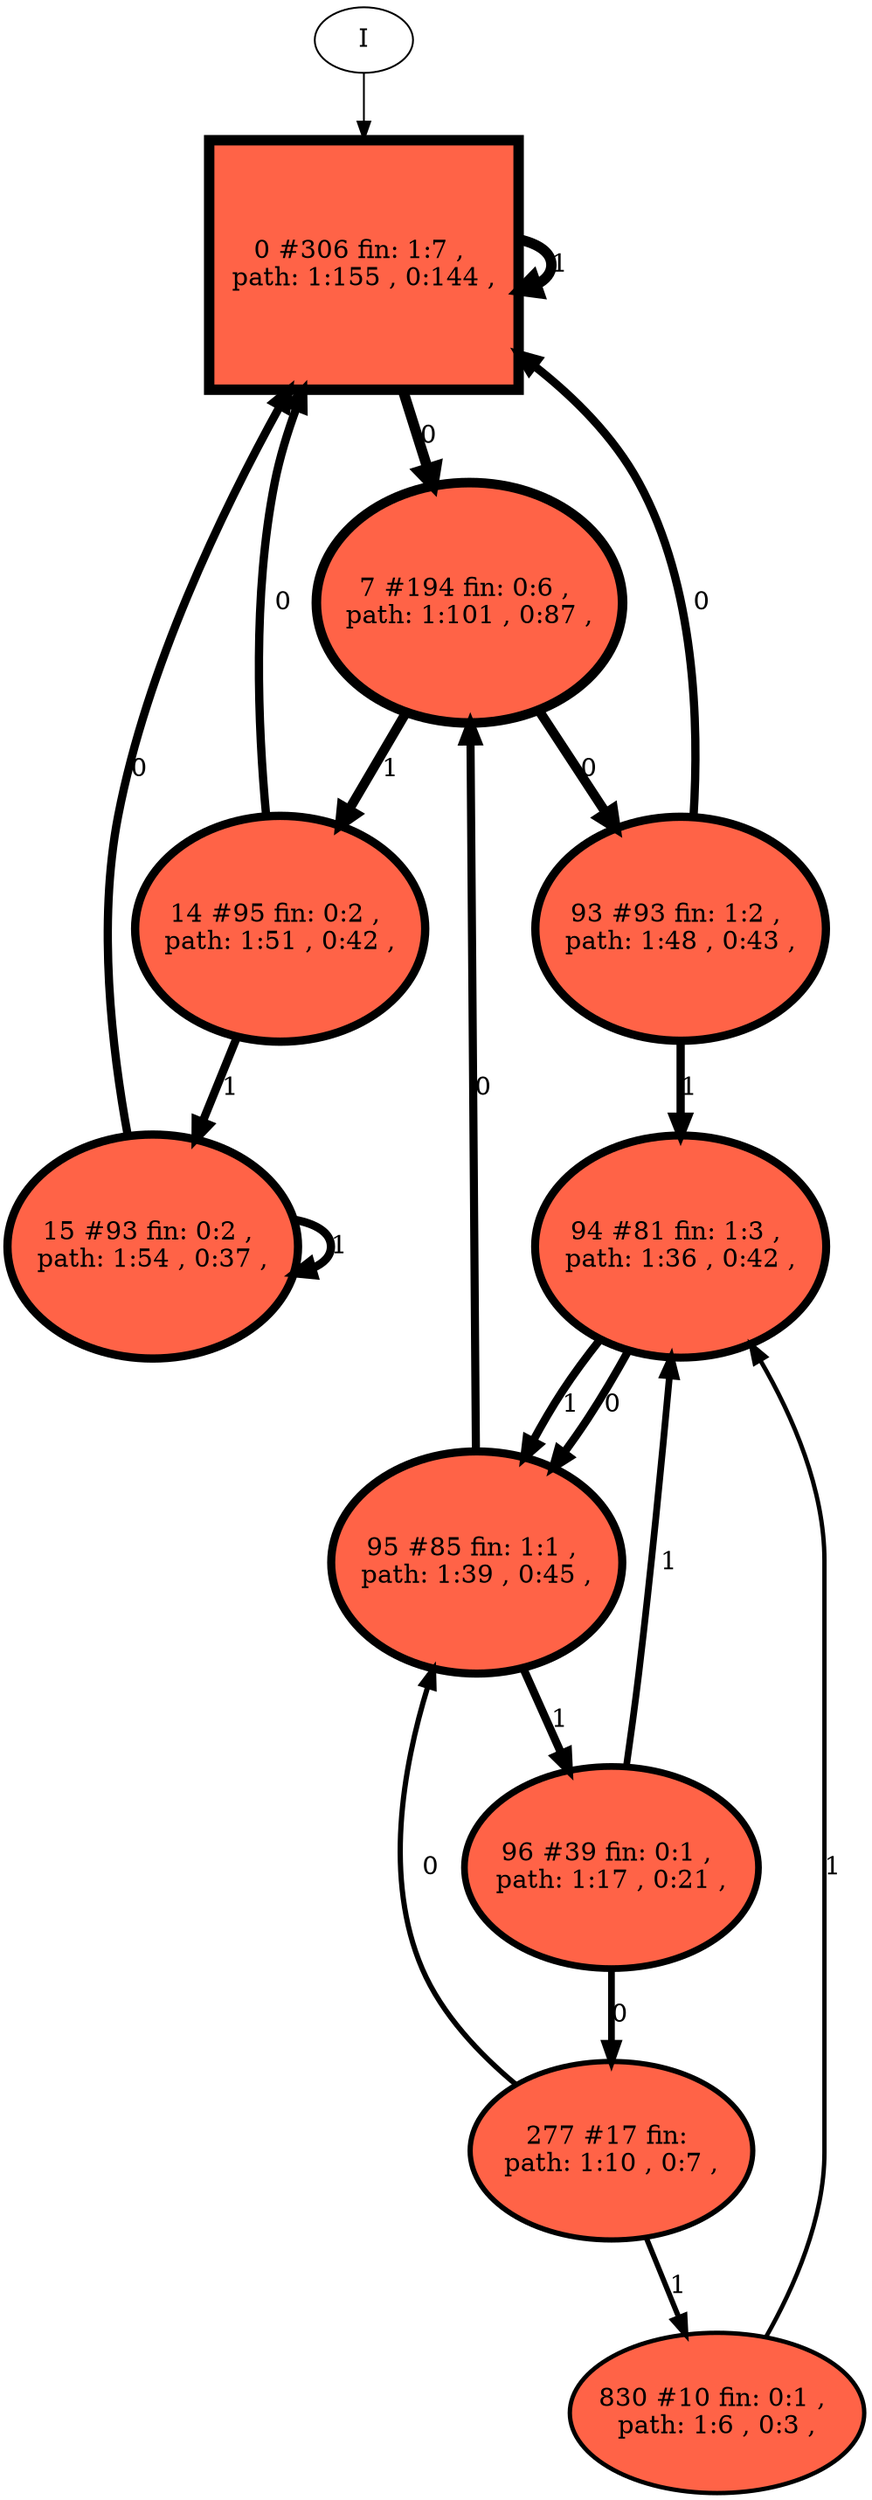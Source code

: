 // produced with flexfringe // 
digraph DFA {
	0 [label="root" shape=box];
		I -> 0;
	0 [ label="0 #306 fin: 1:7 , 
 path: 1:155 , 0:144 , " , style=filled, fillcolor="tomato", width=1.90611, height=1.90611, penwidth=5.72685];
		0 -> 0 [label="1 " , penwidth=5.72685 ];
		0 -> 7 [label="0 " , penwidth=5.72685 ];
	7 [ label="7 #194 fin: 0:6 , 
 path: 1:101 , 0:87 , " , style=filled, fillcolor="tomato", width=1.83625, height=1.83625, penwidth=5.273];
		7 -> 14 [label="1 " , penwidth=5.273 ];
		7 -> 93 [label="0 " , penwidth=5.273 ];
	14 [ label="14 #95 fin: 0:2 , 
 path: 1:51 , 0:42 , " , style=filled, fillcolor="tomato", width=1.71638, height=1.71638, penwidth=4.56435];
		14 -> 15 [label="1 " , penwidth=4.56435 ];
		14 -> 0 [label="0 " , penwidth=4.56435 ];
	93 [ label="93 #93 fin: 1:2 , 
 path: 1:48 , 0:43 , " , style=filled, fillcolor="tomato", width=1.71259, height=1.71259, penwidth=4.54329];
		93 -> 94 [label="1 " , penwidth=4.54329 ];
		93 -> 0 [label="0 " , penwidth=4.54329 ];
	15 [ label="15 #93 fin: 0:2 , 
 path: 1:54 , 0:37 , " , style=filled, fillcolor="tomato", width=1.71259, height=1.71259, penwidth=4.54329];
		15 -> 15 [label="1 " , penwidth=4.54329 ];
		15 -> 0 [label="0 " , penwidth=4.54329 ];
	94 [ label="94 #81 fin: 1:3 , 
 path: 1:36 , 0:42 , " , style=filled, fillcolor="tomato", width=1.68764, height=1.68764, penwidth=4.40672];
		94 -> 95 [label="1 " , penwidth=4.40672 ];
		94 -> 95 [label="0 " , penwidth=4.40672 ];
	95 [ label="95 #85 fin: 1:1 , 
 path: 1:39 , 0:45 , " , style=filled, fillcolor="tomato", width=1.69641, height=1.69641, penwidth=4.45435];
		95 -> 96 [label="1 " , penwidth=4.45435 ];
		95 -> 7 [label="0 " , penwidth=4.45435 ];
	96 [ label="96 #39 fin: 0:1 , 
 path: 1:17 , 0:21 , " , style=filled, fillcolor="tomato", width=1.54519, height=1.54519, penwidth=3.68888];
		96 -> 94 [label="1 " , penwidth=3.68888 ];
		96 -> 277 [label="0 " , penwidth=3.68888 ];
	277 [ label="277 #17 fin: 
 path: 1:10 , 0:7 , " , style=filled, fillcolor="tomato", width=1.3585, height=1.3585, penwidth=2.89037];
		277 -> 830 [label="1 " , penwidth=2.89037 ];
		277 -> 95 [label="0 " , penwidth=2.89037 ];
	830 [ label="830 #10 fin: 0:1 , 
 path: 1:6 , 0:3 , " , style=filled, fillcolor="tomato", width=1.22316, height=1.22316, penwidth=2.3979];
		830 -> 94 [label="1 " , penwidth=2.3979 ];
}
